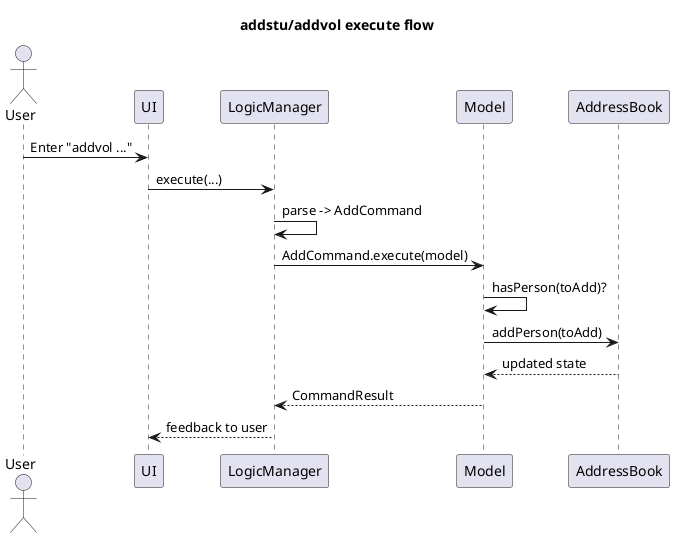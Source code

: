 @startuml
title addstu/addvol execute flow
actor User
participant "UI" as UI
participant "LogicManager" as Logic
participant "Model" as Model
participant "AddressBook" as AB

User -> UI : Enter "addvol ..."
UI -> Logic : execute(...)
Logic -> Logic : parse -> AddCommand
Logic -> Model : AddCommand.execute(model)
Model -> Model : hasPerson(toAdd)?
Model -> AB : addPerson(toAdd)
AB --> Model : updated state
Model --> Logic : CommandResult
Logic --> UI : feedback to user
@enduml
